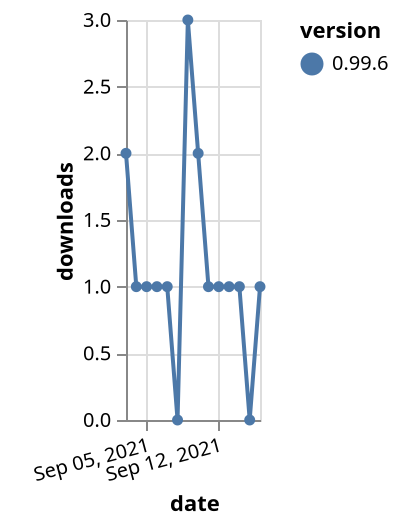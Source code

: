 {"$schema": "https://vega.github.io/schema/vega-lite/v5.json", "description": "A simple bar chart with embedded data.", "data": {"values": [{"date": "2021-09-03", "total": 679, "delta": 2, "version": "0.99.6"}, {"date": "2021-09-04", "total": 680, "delta": 1, "version": "0.99.6"}, {"date": "2021-09-05", "total": 681, "delta": 1, "version": "0.99.6"}, {"date": "2021-09-06", "total": 682, "delta": 1, "version": "0.99.6"}, {"date": "2021-09-07", "total": 683, "delta": 1, "version": "0.99.6"}, {"date": "2021-09-08", "total": 683, "delta": 0, "version": "0.99.6"}, {"date": "2021-09-09", "total": 686, "delta": 3, "version": "0.99.6"}, {"date": "2021-09-10", "total": 688, "delta": 2, "version": "0.99.6"}, {"date": "2021-09-11", "total": 689, "delta": 1, "version": "0.99.6"}, {"date": "2021-09-12", "total": 690, "delta": 1, "version": "0.99.6"}, {"date": "2021-09-13", "total": 691, "delta": 1, "version": "0.99.6"}, {"date": "2021-09-14", "total": 692, "delta": 1, "version": "0.99.6"}, {"date": "2021-09-15", "total": 692, "delta": 0, "version": "0.99.6"}, {"date": "2021-09-16", "total": 693, "delta": 1, "version": "0.99.6"}]}, "width": "container", "mark": {"type": "line", "point": {"filled": true}}, "encoding": {"x": {"field": "date", "type": "temporal", "timeUnit": "yearmonthdate", "title": "date", "axis": {"labelAngle": -15}}, "y": {"field": "delta", "type": "quantitative", "title": "downloads"}, "color": {"field": "version", "type": "nominal"}, "tooltip": {"field": "delta"}}}